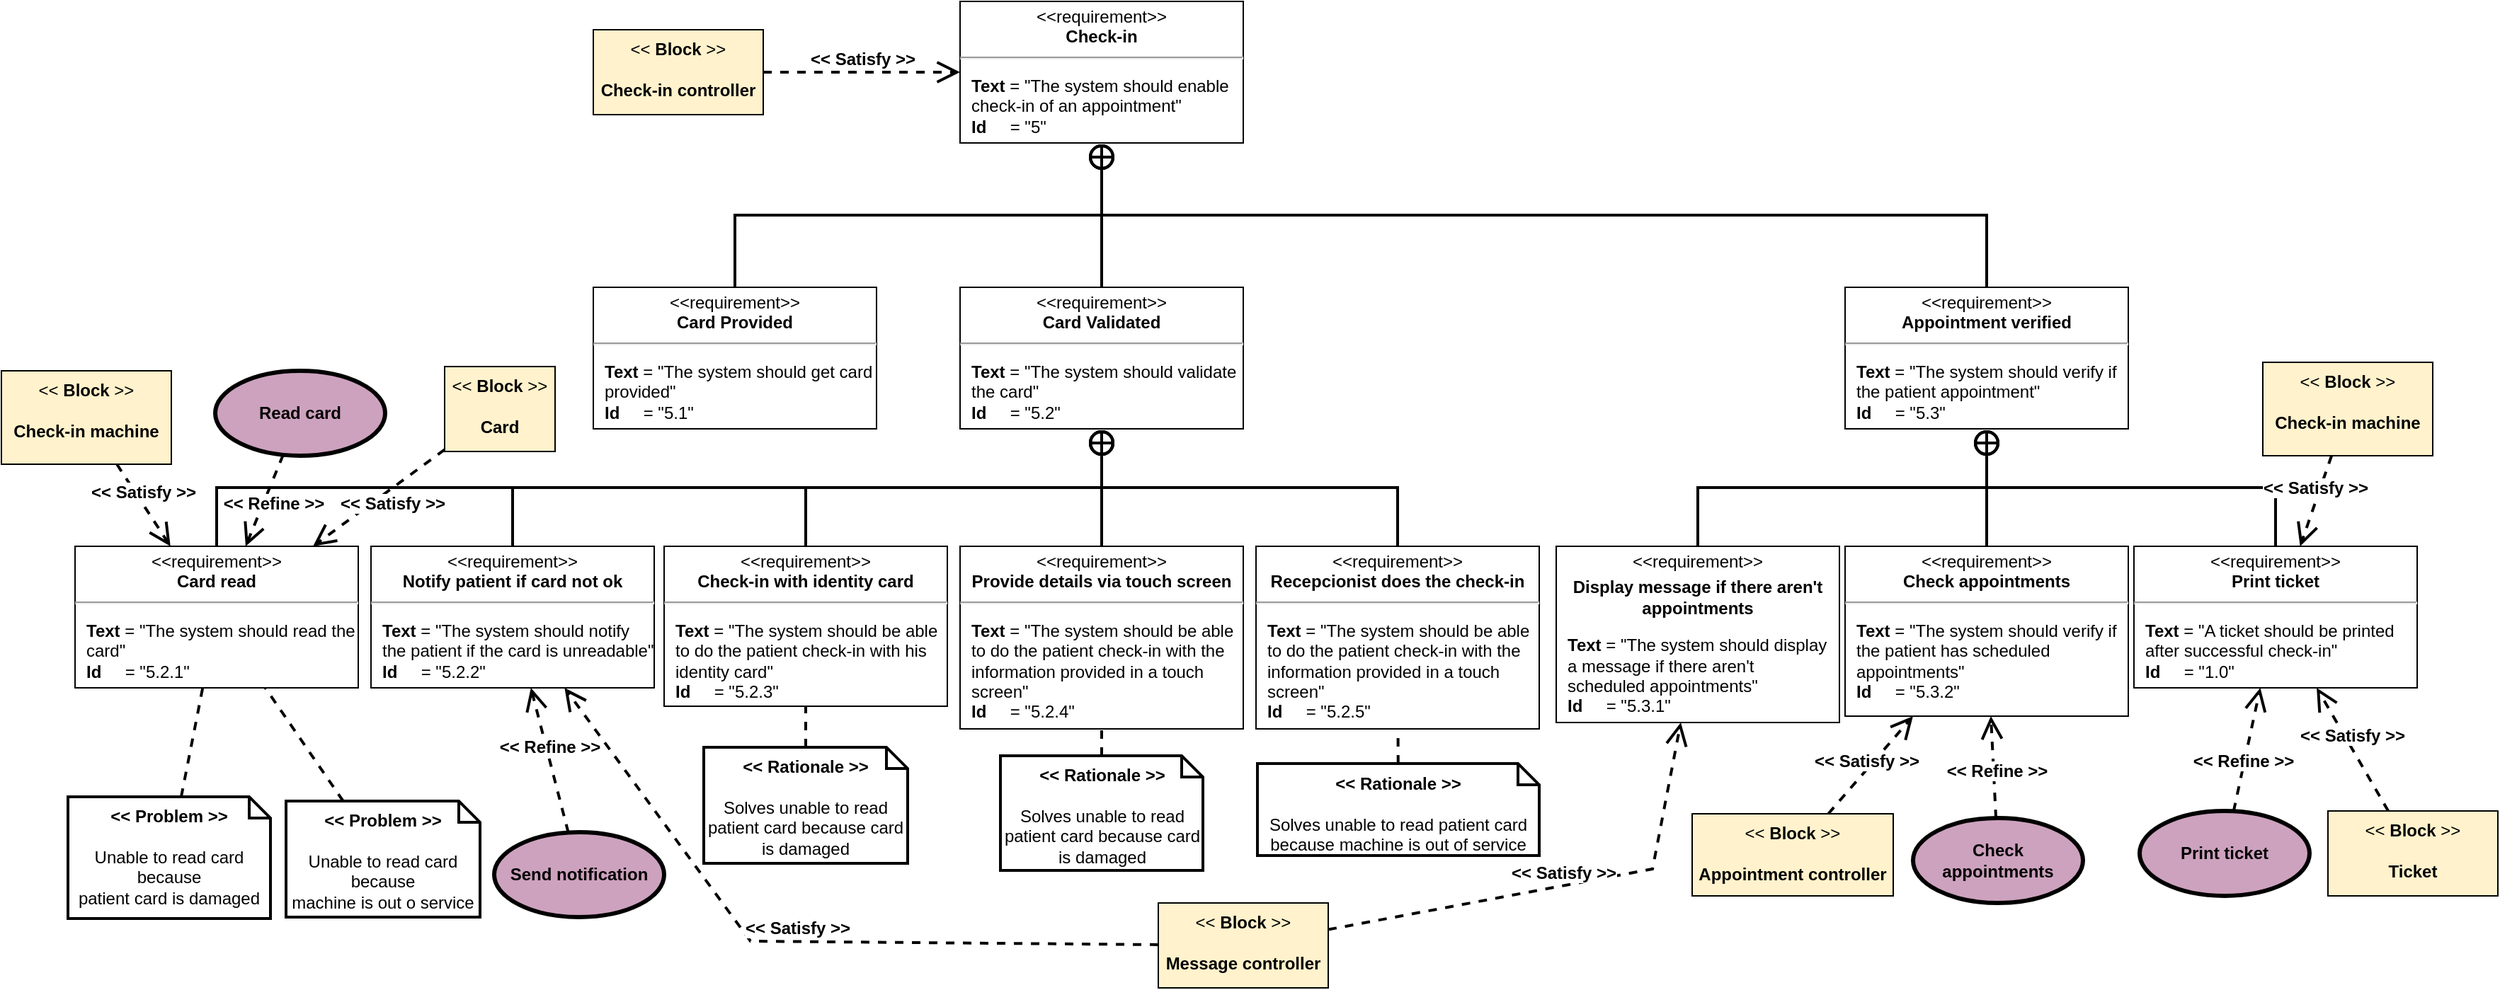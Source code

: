 <mxfile version="24.4.10" type="github">
  <diagram name="Page-1" id="pqKrRmiH1XkKmJXzSl1p">
    <mxGraphModel dx="1687" dy="945" grid="0" gridSize="10" guides="1" tooltips="1" connect="1" arrows="1" fold="1" page="0" pageScale="1" pageWidth="827" pageHeight="1169" math="0" shadow="0">
      <root>
        <mxCell id="0" />
        <mxCell id="1" parent="0" />
        <mxCell id="SoJI1gZDdz-2HXidh8P8-1" value="&lt;p style=&quot;margin:0px;margin-top:4px;text-align:center;&quot;&gt;&amp;lt;&amp;lt;requirement&amp;gt;&amp;gt;&lt;br&gt;&lt;b&gt;Check-in&lt;/b&gt;&lt;/p&gt;&lt;hr&gt;&lt;p&gt;&lt;/p&gt;&lt;p style=&quot;margin:0px;margin-left:8px;text-align:left;&quot;&gt;&lt;b&gt;Text&amp;nbsp;&lt;/b&gt;= &quot;The system should enable check-in of an appointment&quot;&lt;br&gt;&lt;b&gt;Id&amp;nbsp; &amp;nbsp; &amp;nbsp;&lt;/b&gt;= &quot;5&quot;&lt;/p&gt;" style="shape=rect;overflow=fill;html=1;whiteSpace=wrap;align=center;" parent="1" vertex="1">
          <mxGeometry x="805.0" y="35" width="200" height="100" as="geometry" />
        </mxCell>
        <mxCell id="SoJI1gZDdz-2HXidh8P8-2" value="&lt;p style=&quot;margin:0px;margin-top:4px;text-align:center;&quot;&gt;&amp;lt;&amp;lt;requirement&amp;gt;&amp;gt;&lt;br&gt;&lt;b&gt;Card Provided&lt;/b&gt;&lt;/p&gt;&lt;hr&gt;&lt;p&gt;&lt;/p&gt;&lt;p style=&quot;margin:0px;margin-left:8px;text-align:left;&quot;&gt;&lt;b&gt;Text&amp;nbsp;&lt;/b&gt;= &quot;The system should&lt;span style=&quot;background-color: initial;&quot;&gt;&amp;nbsp;get card provided&quot;&lt;/span&gt;&lt;/p&gt;&lt;p style=&quot;margin:0px;margin-left:8px;text-align:left;&quot;&gt;&lt;b&gt;Id&amp;nbsp; &amp;nbsp; &amp;nbsp;&lt;/b&gt;= &quot;5.1&quot;&lt;/p&gt;" style="shape=rect;overflow=fill;html=1;whiteSpace=wrap;align=center;" parent="1" vertex="1">
          <mxGeometry x="546.0" y="237" width="200" height="100" as="geometry" />
        </mxCell>
        <mxCell id="SoJI1gZDdz-2HXidh8P8-4" value="&lt;p style=&quot;margin:0px;margin-top:4px;text-align:center;&quot;&gt;&amp;lt;&amp;lt;requirement&amp;gt;&amp;gt;&lt;br&gt;&lt;b&gt;Card Validated&lt;/b&gt;&lt;/p&gt;&lt;hr&gt;&lt;p&gt;&lt;/p&gt;&lt;p style=&quot;margin:0px;margin-left:8px;text-align:left;&quot;&gt;&lt;b&gt;Text&amp;nbsp;&lt;/b&gt;= &quot;The system should validate the card&quot;&lt;br&gt;&lt;b&gt;Id&amp;nbsp; &amp;nbsp; &amp;nbsp;&lt;/b&gt;= &quot;5.2&quot;&lt;/p&gt;" style="shape=rect;overflow=fill;html=1;whiteSpace=wrap;align=center;" parent="1" vertex="1">
          <mxGeometry x="805.0" y="237" width="200" height="100" as="geometry" />
        </mxCell>
        <mxCell id="SoJI1gZDdz-2HXidh8P8-8" value="&lt;p style=&quot;margin:0px;margin-top:4px;text-align:center;&quot;&gt;&amp;lt;&amp;lt;requirement&amp;gt;&amp;gt;&lt;br&gt;&lt;b&gt;Card read&lt;/b&gt;&lt;/p&gt;&lt;hr&gt;&lt;p&gt;&lt;/p&gt;&lt;p style=&quot;margin:0px;margin-left:8px;text-align:left;&quot;&gt;&lt;b&gt;Text&amp;nbsp;&lt;/b&gt;= &quot;The system should read the card&quot;&lt;br&gt;&lt;b&gt;Id&amp;nbsp; &amp;nbsp; &amp;nbsp;&lt;/b&gt;= &quot;5.2.1&quot;&lt;/p&gt;" style="shape=rect;overflow=fill;html=1;whiteSpace=wrap;align=center;" parent="1" vertex="1">
          <mxGeometry x="180.0" y="420" width="200" height="100" as="geometry" />
        </mxCell>
        <mxCell id="SoJI1gZDdz-2HXidh8P8-15" value="&amp;lt;&amp;lt; &lt;b&gt;Block &lt;/b&gt;&amp;gt;&amp;gt;&lt;div&gt;&lt;br&gt;&lt;b&gt;Check-in controller&lt;/b&gt;&lt;/div&gt;" style="shape=rect;html=1;whiteSpace=wrap;align=center;verticalAlign=top;fillColor=#FFF2CC;" parent="1" vertex="1">
          <mxGeometry x="546" y="55" width="120" height="60" as="geometry" />
        </mxCell>
        <mxCell id="SoJI1gZDdz-2HXidh8P8-16" value="&lt;font style=&quot;font-size: 12px;&quot;&gt;&lt;b&gt;&amp;lt;&amp;lt; Satisfy &amp;gt;&amp;gt;&lt;/b&gt;&lt;/font&gt;" style="edgeStyle=none;html=1;endArrow=open;endSize=12;dashed=1;verticalAlign=bottom;rounded=0;strokeWidth=2;" parent="1" source="SoJI1gZDdz-2HXidh8P8-15" target="SoJI1gZDdz-2HXidh8P8-1" edge="1">
          <mxGeometry width="160" relative="1" as="geometry">
            <mxPoint x="573" y="172.0" as="sourcePoint" />
            <mxPoint x="573" y="96" as="targetPoint" />
          </mxGeometry>
        </mxCell>
        <mxCell id="SoJI1gZDdz-2HXidh8P8-19" value="&lt;font style=&quot;font-size: 12px;&quot;&gt;&lt;b&gt;&amp;lt;&amp;lt; Refine &amp;gt;&amp;gt;&lt;/b&gt;&lt;/font&gt;" style="edgeStyle=none;html=1;endArrow=open;endSize=12;dashed=1;verticalAlign=bottom;rounded=0;strokeWidth=2;" parent="1" source="rM3zX1CbjfDdGFKikgZc-4" target="SoJI1gZDdz-2HXidh8P8-8" edge="1">
          <mxGeometry x="0.243" y="10" width="160" relative="1" as="geometry">
            <mxPoint x="12.162" y="702.646" as="sourcePoint" />
            <mxPoint x="490" y="600" as="targetPoint" />
            <Array as="points" />
            <mxPoint as="offset" />
          </mxGeometry>
        </mxCell>
        <mxCell id="SoJI1gZDdz-2HXidh8P8-20" value="&amp;lt;&amp;lt; &lt;b&gt;Block &lt;/b&gt;&amp;gt;&amp;gt;&lt;div&gt;&lt;br&gt;&lt;b&gt;Message controller&lt;/b&gt;&lt;/div&gt;" style="shape=rect;html=1;whiteSpace=wrap;align=center;verticalAlign=top;fillColor=#FFF2CC;" parent="1" vertex="1">
          <mxGeometry x="945" y="672" width="120" height="60" as="geometry" />
        </mxCell>
        <mxCell id="SoJI1gZDdz-2HXidh8P8-22" value="&lt;font style=&quot;font-size: 12px;&quot;&gt;&lt;b&gt;&amp;lt;&amp;lt; Satisfy &amp;gt;&amp;gt;&lt;/b&gt;&lt;/font&gt;" style="edgeStyle=none;html=1;endArrow=open;endSize=12;dashed=1;verticalAlign=bottom;rounded=0;strokeWidth=2;" parent="1" source="SoJI1gZDdz-2HXidh8P8-20" target="p8dx99wFu626VGw1pQQ9-1" edge="1">
          <mxGeometry width="160" relative="1" as="geometry">
            <mxPoint x="330" y="600.0" as="sourcePoint" />
            <mxPoint x="490" y="600.0" as="targetPoint" />
            <Array as="points">
              <mxPoint x="657" y="699" />
            </Array>
          </mxGeometry>
        </mxCell>
        <mxCell id="SoJI1gZDdz-2HXidh8P8-24" value="&lt;p style=&quot;margin:0px;margin-top:4px;text-align:center;&quot;&gt;&amp;lt;&amp;lt;requirement&amp;gt;&amp;gt;&lt;br&gt;&lt;b&gt;Appointment verified&lt;/b&gt;&lt;/p&gt;&lt;hr&gt;&lt;p&gt;&lt;/p&gt;&lt;p style=&quot;margin:0px;margin-left:8px;text-align:left;&quot;&gt;&lt;b&gt;Text&amp;nbsp;&lt;/b&gt;= &quot;The system should verify if the patient appointment&quot;&lt;br&gt;&lt;b&gt;Id&amp;nbsp; &amp;nbsp; &amp;nbsp;&lt;/b&gt;= &quot;5.3&quot;&lt;/p&gt;" style="shape=rect;overflow=fill;html=1;whiteSpace=wrap;align=center;" parent="1" vertex="1">
          <mxGeometry x="1430" y="237" width="200" height="100" as="geometry" />
        </mxCell>
        <mxCell id="SoJI1gZDdz-2HXidh8P8-26" value="&lt;font style=&quot;font-size: 12px;&quot;&gt;&lt;b&gt;&amp;lt;&amp;lt; Refine &amp;gt;&amp;gt;&lt;/b&gt;&lt;/font&gt;" style="edgeStyle=none;html=1;endArrow=open;endSize=12;dashed=1;verticalAlign=bottom;rounded=0;strokeWidth=2;" parent="1" source="dy0HYNb4Up0qwDH1WGbn-1" target="p8dx99wFu626VGw1pQQ9-1" edge="1">
          <mxGeometry width="160" relative="1" as="geometry">
            <mxPoint x="512.203" y="641.011" as="sourcePoint" />
            <mxPoint x="490" y="470" as="targetPoint" />
          </mxGeometry>
        </mxCell>
        <mxCell id="SoJI1gZDdz-2HXidh8P8-28" value="&lt;p style=&quot;margin:0px;margin-top:4px;text-align:center;&quot;&gt;&amp;lt;&amp;lt;requirement&amp;gt;&amp;gt;&lt;br&gt;&lt;b&gt;Check appointments&lt;/b&gt;&lt;/p&gt;&lt;hr&gt;&lt;p&gt;&lt;/p&gt;&lt;p style=&quot;margin:0px;margin-left:8px;text-align:left;&quot;&gt;&lt;b&gt;Text&amp;nbsp;&lt;/b&gt;= &quot;&lt;font style=&quot;font-size: 12px;&quot;&gt;The system should verify if the patient has scheduled appointments&lt;/font&gt;&lt;span style=&quot;background-color: initial;&quot;&gt;&quot;&lt;/span&gt;&lt;/p&gt;&lt;p style=&quot;margin:0px;margin-left:8px;text-align:left;&quot;&gt;&lt;b&gt;Id&amp;nbsp; &amp;nbsp; &amp;nbsp;&lt;/b&gt;= &quot;5.3.2&quot;&lt;/p&gt;" style="shape=rect;overflow=fill;html=1;whiteSpace=wrap;align=center;" parent="1" vertex="1">
          <mxGeometry x="1430" y="420" width="200" height="120" as="geometry" />
        </mxCell>
        <mxCell id="SoJI1gZDdz-2HXidh8P8-43" value="Check appointments" style="shape=ellipse;html=1;strokeWidth=3;fontStyle=1;whiteSpace=wrap;align=center;perimeter=ellipsePerimeter;fillColor=#CDA2BE;" parent="1" vertex="1">
          <mxGeometry x="1478.0" y="612" width="120" height="60" as="geometry" />
        </mxCell>
        <mxCell id="SoJI1gZDdz-2HXidh8P8-45" value="&lt;font style=&quot;font-size: 12px;&quot;&gt;&lt;b&gt;&amp;lt;&amp;lt; Refine &amp;gt;&amp;gt;&lt;/b&gt;&lt;/font&gt;" style="edgeStyle=none;html=1;endArrow=open;endSize=12;dashed=1;verticalAlign=bottom;rounded=0;strokeWidth=2;" parent="1" source="SoJI1gZDdz-2HXidh8P8-43" target="SoJI1gZDdz-2HXidh8P8-28" edge="1">
          <mxGeometry x="-0.328" y="-2" width="160" relative="1" as="geometry">
            <mxPoint x="1220" y="466.5" as="sourcePoint" />
            <mxPoint x="1380" y="466.5" as="targetPoint" />
            <mxPoint as="offset" />
          </mxGeometry>
        </mxCell>
        <mxCell id="SoJI1gZDdz-2HXidh8P8-46" value="Print ticket" style="shape=ellipse;html=1;strokeWidth=3;fontStyle=1;whiteSpace=wrap;align=center;perimeter=ellipsePerimeter;fillColor=#CDA2BE;" parent="1" vertex="1">
          <mxGeometry x="1638" y="607" width="120" height="60" as="geometry" />
        </mxCell>
        <mxCell id="SoJI1gZDdz-2HXidh8P8-48" value="&lt;font style=&quot;font-size: 12px;&quot;&gt;&lt;b&gt;&amp;lt;&amp;lt; Refine &amp;gt;&amp;gt;&lt;/b&gt;&lt;/font&gt;" style="edgeStyle=none;html=1;endArrow=open;endSize=12;dashed=1;verticalAlign=bottom;rounded=0;strokeWidth=2;" parent="1" source="SoJI1gZDdz-2HXidh8P8-46" target="p8dx99wFu626VGw1pQQ9-8" edge="1">
          <mxGeometry x="-0.384" y="-1" width="160" relative="1" as="geometry">
            <mxPoint x="1166" y="466.5" as="sourcePoint" />
            <mxPoint x="1719.731" y="546" as="targetPoint" />
            <mxPoint as="offset" />
          </mxGeometry>
        </mxCell>
        <mxCell id="SoJI1gZDdz-2HXidh8P8-49" value="&amp;lt;&amp;lt; &lt;b&gt;Block &lt;/b&gt;&amp;gt;&amp;gt;&lt;div&gt;&lt;br&gt;&lt;b&gt;Appointment controller&lt;/b&gt;&lt;/div&gt;" style="shape=rect;html=1;whiteSpace=wrap;align=center;verticalAlign=top;fillColor=#FFF2CC;" parent="1" vertex="1">
          <mxGeometry x="1322" y="609" width="142" height="58" as="geometry" />
        </mxCell>
        <mxCell id="rM3zX1CbjfDdGFKikgZc-1" value="&amp;lt;&amp;lt; &lt;b&gt;Block &lt;/b&gt;&amp;gt;&amp;gt;&lt;div&gt;&lt;br&gt;&lt;b&gt;Card&lt;/b&gt;&lt;/div&gt;" style="shape=rect;html=1;whiteSpace=wrap;align=center;verticalAlign=top;fillColor=#FFF2CC;" parent="1" vertex="1">
          <mxGeometry x="441" y="293" width="78" height="60" as="geometry" />
        </mxCell>
        <mxCell id="rM3zX1CbjfDdGFKikgZc-2" value="&lt;font style=&quot;font-size: 12px;&quot;&gt;&lt;b&gt;&amp;lt;&amp;lt; Satisfy &amp;gt;&amp;gt;&lt;/b&gt;&lt;/font&gt;" style="edgeStyle=none;html=1;endArrow=open;endSize=12;dashed=1;verticalAlign=bottom;rounded=0;strokeWidth=2;" parent="1" source="rM3zX1CbjfDdGFKikgZc-1" target="SoJI1gZDdz-2HXidh8P8-8" edge="1">
          <mxGeometry x="-0.003" y="16" width="160" relative="1" as="geometry">
            <mxPoint x="83" y="446.0" as="sourcePoint" />
            <mxPoint x="243" y="446.0" as="targetPoint" />
            <mxPoint as="offset" />
          </mxGeometry>
        </mxCell>
        <mxCell id="rM3zX1CbjfDdGFKikgZc-4" value="Read card" style="shape=ellipse;html=1;strokeWidth=3;fontStyle=1;whiteSpace=wrap;align=center;perimeter=ellipsePerimeter;fillColor=#CDA2BE;" parent="1" vertex="1">
          <mxGeometry x="279.0" y="296" width="120" height="60" as="geometry" />
        </mxCell>
        <mxCell id="rM3zX1CbjfDdGFKikgZc-6" value="&lt;p style=&quot;margin:0px;margin-top:4px;text-align:center;&quot;&gt;&amp;lt;&amp;lt;requirement&amp;gt;&amp;gt;&lt;br&gt;&lt;/p&gt;&lt;p style=&quot;margin:0px;margin-top:4px;text-align:center;&quot;&gt;&lt;b&gt;Display message if there aren&#39;t appointments&lt;/b&gt;&lt;/p&gt;&lt;p&gt;&lt;/p&gt;&lt;p style=&quot;margin:0px;margin-left:8px;text-align:left;&quot;&gt;&lt;b&gt;Text&amp;nbsp;&lt;/b&gt;= &quot;&lt;span style=&quot;background-color: initial;&quot;&gt;The system should d&lt;/span&gt;&lt;span style=&quot;background-color: initial; text-align: center;&quot;&gt;isplay a message if there aren&#39;t&lt;/span&gt;&lt;/p&gt;&lt;p style=&quot;margin:0px;margin-left:8px;text-align:left;&quot;&gt;&lt;span style=&quot;text-align: center; background-color: initial;&quot;&gt;scheduled appointments&lt;/span&gt;&quot;&lt;br&gt;&lt;b&gt;Id&amp;nbsp; &amp;nbsp; &amp;nbsp;&lt;/b&gt;= &quot;5.3.1&quot;&lt;/p&gt;" style="shape=rect;overflow=fill;html=1;whiteSpace=wrap;align=center;" parent="1" vertex="1">
          <mxGeometry x="1226" y="420" width="200" height="124.5" as="geometry" />
        </mxCell>
        <mxCell id="rM3zX1CbjfDdGFKikgZc-7" value="" style="endArrow=circlePlus;html=1;rounded=0;strokeWidth=2;endFill=0;entryX=0.5;entryY=1;entryDx=0;entryDy=0;edgeStyle=orthogonalEdgeStyle;" parent="1" source="SoJI1gZDdz-2HXidh8P8-28" target="SoJI1gZDdz-2HXidh8P8-24" edge="1">
          <mxGeometry width="50" height="50" relative="1" as="geometry">
            <mxPoint x="1363" y="495.5" as="sourcePoint" />
            <mxPoint x="1389.664" y="402.5" as="targetPoint" />
          </mxGeometry>
        </mxCell>
        <mxCell id="rM3zX1CbjfDdGFKikgZc-10" value="" style="endArrow=circlePlus;html=1;rounded=0;strokeWidth=2;endFill=0;entryX=0.5;entryY=1;entryDx=0;entryDy=0;edgeStyle=orthogonalEdgeStyle;exitX=0.5;exitY=0;exitDx=0;exitDy=0;" parent="1" source="rM3zX1CbjfDdGFKikgZc-6" target="SoJI1gZDdz-2HXidh8P8-24" edge="1">
          <mxGeometry width="50" height="50" relative="1" as="geometry">
            <mxPoint x="1284.999" y="431.5" as="sourcePoint" />
            <mxPoint x="1388.98" y="342" as="targetPoint" />
          </mxGeometry>
        </mxCell>
        <mxCell id="rM3zX1CbjfDdGFKikgZc-11" value="&lt;font style=&quot;font-size: 12px;&quot;&gt;&lt;b&gt;&amp;lt;&amp;lt; Satisfy &amp;gt;&amp;gt;&lt;/b&gt;&lt;/font&gt;" style="edgeStyle=none;html=1;endArrow=open;endSize=12;dashed=1;verticalAlign=bottom;rounded=0;strokeWidth=2;" parent="1" source="SoJI1gZDdz-2HXidh8P8-20" target="rM3zX1CbjfDdGFKikgZc-6" edge="1">
          <mxGeometry width="160" relative="1" as="geometry">
            <mxPoint x="1463.912" y="659" as="sourcePoint" />
            <mxPoint x="1286" y="526.5" as="targetPoint" />
            <Array as="points">
              <mxPoint x="1294" y="648" />
            </Array>
          </mxGeometry>
        </mxCell>
        <mxCell id="rM3zX1CbjfDdGFKikgZc-15" value="&amp;lt;&amp;lt; &lt;b&gt;Block &lt;/b&gt;&amp;gt;&amp;gt;&lt;div&gt;&lt;br&gt;&lt;b&gt;Ticket&lt;/b&gt;&lt;/div&gt;" style="shape=rect;html=1;whiteSpace=wrap;align=center;verticalAlign=top;fillColor=#FFF2CC;" parent="1" vertex="1">
          <mxGeometry x="1771" y="607" width="120" height="60" as="geometry" />
        </mxCell>
        <mxCell id="rM3zX1CbjfDdGFKikgZc-16" value="&lt;font style=&quot;font-size: 12px;&quot;&gt;&lt;b&gt;&amp;lt;&amp;lt; Satisfy &amp;gt;&amp;gt;&lt;/b&gt;&lt;/font&gt;" style="edgeStyle=none;html=1;endArrow=open;endSize=12;dashed=1;verticalAlign=bottom;rounded=0;strokeWidth=2;" parent="1" source="rM3zX1CbjfDdGFKikgZc-15" target="p8dx99wFu626VGw1pQQ9-8" edge="1">
          <mxGeometry width="160" relative="1" as="geometry">
            <mxPoint x="1901.37" y="547.5" as="sourcePoint" />
            <mxPoint x="1772.446" y="546" as="targetPoint" />
          </mxGeometry>
        </mxCell>
        <mxCell id="rM3zX1CbjfDdGFKikgZc-17" value="&lt;span style=&quot;background-color: initial;&quot;&gt;&lt;b&gt;&amp;lt;&amp;lt; Problem &amp;gt;&amp;gt;&lt;/b&gt;&lt;/span&gt;&lt;div&gt;&lt;div style=&quot;font-weight: bold; text-align: left;&quot;&gt;&lt;br&gt;&lt;/div&gt;&lt;div style=&quot;&quot;&gt;Unable to read card because&lt;/div&gt;&lt;/div&gt;&lt;div style=&quot;&quot;&gt;machine is out o service&lt;/div&gt;&lt;div style=&quot;&quot;&gt;&lt;br&gt;&lt;/div&gt;" style="shape=note;size=15;align=center;spacingLeft=0;html=1;whiteSpace=wrap;verticalAlign=top;strokeWidth=2;" parent="1" vertex="1">
          <mxGeometry x="329" y="600" width="137" height="82" as="geometry" />
        </mxCell>
        <mxCell id="rM3zX1CbjfDdGFKikgZc-18" style="rounded=0;orthogonalLoop=1;jettySize=auto;html=1;endArrow=none;endFill=0;strokeWidth=2;dashed=1;" parent="1" source="rM3zX1CbjfDdGFKikgZc-17" target="SoJI1gZDdz-2HXidh8P8-8" edge="1">
          <mxGeometry relative="1" as="geometry">
            <mxPoint x="264" y="615" as="sourcePoint" />
            <mxPoint x="264" y="544" as="targetPoint" />
          </mxGeometry>
        </mxCell>
        <mxCell id="rM3zX1CbjfDdGFKikgZc-19" value="&lt;span style=&quot;background-color: initial;&quot;&gt;&lt;b&gt;&amp;lt;&amp;lt; Problem &amp;gt;&amp;gt;&lt;/b&gt;&lt;/span&gt;&lt;div&gt;&lt;div style=&quot;font-weight: bold; text-align: left;&quot;&gt;&lt;br&gt;&lt;/div&gt;&lt;div style=&quot;&quot;&gt;Unable to read card because&lt;/div&gt;&lt;/div&gt;&lt;div style=&quot;&quot;&gt;patient card is damaged&lt;/div&gt;" style="shape=note;size=15;align=center;spacingLeft=0;html=1;whiteSpace=wrap;verticalAlign=top;strokeWidth=2;" parent="1" vertex="1">
          <mxGeometry x="175" y="597" width="143" height="86" as="geometry" />
        </mxCell>
        <mxCell id="rM3zX1CbjfDdGFKikgZc-20" style="rounded=0;orthogonalLoop=1;jettySize=auto;html=1;endArrow=none;endFill=0;strokeWidth=2;dashed=1;" parent="1" source="rM3zX1CbjfDdGFKikgZc-19" target="SoJI1gZDdz-2HXidh8P8-8" edge="1">
          <mxGeometry relative="1" as="geometry">
            <mxPoint x="158" y="644" as="sourcePoint" />
            <mxPoint x="250" y="530" as="targetPoint" />
          </mxGeometry>
        </mxCell>
        <mxCell id="rM3zX1CbjfDdGFKikgZc-21" value="" style="endArrow=circlePlus;html=1;rounded=0;strokeWidth=2;endFill=0;entryX=0.5;entryY=1;entryDx=0;entryDy=0;exitX=0.5;exitY=0;exitDx=0;exitDy=0;edgeStyle=orthogonalEdgeStyle;" parent="1" source="p8dx99wFu626VGw1pQQ9-1" target="SoJI1gZDdz-2HXidh8P8-4" edge="1">
          <mxGeometry width="50" height="50" relative="1" as="geometry">
            <mxPoint x="499" y="420" as="sourcePoint" />
            <mxPoint x="443" y="344.5" as="targetPoint" />
          </mxGeometry>
        </mxCell>
        <mxCell id="rM3zX1CbjfDdGFKikgZc-24" value="" style="endArrow=circlePlus;html=1;rounded=0;strokeWidth=2;endFill=0;entryX=0.5;entryY=1;entryDx=0;entryDy=0;exitX=0.5;exitY=0;exitDx=0;exitDy=0;edgeStyle=orthogonalEdgeStyle;" parent="1" source="SoJI1gZDdz-2HXidh8P8-8" target="SoJI1gZDdz-2HXidh8P8-4" edge="1">
          <mxGeometry width="50" height="50" relative="1" as="geometry">
            <mxPoint x="478" y="420" as="sourcePoint" />
            <mxPoint x="364" y="340" as="targetPoint" />
          </mxGeometry>
        </mxCell>
        <mxCell id="rM3zX1CbjfDdGFKikgZc-25" value="" style="endArrow=circlePlus;html=1;rounded=0;strokeWidth=2;endFill=0;entryX=0.5;entryY=1;entryDx=0;entryDy=0;exitX=0.5;exitY=0;exitDx=0;exitDy=0;edgeStyle=orthogonalEdgeStyle;" parent="1" source="p8dx99wFu626VGw1pQQ9-3" target="SoJI1gZDdz-2HXidh8P8-4" edge="1">
          <mxGeometry width="50" height="50" relative="1" as="geometry">
            <mxPoint x="726" y="420" as="sourcePoint" />
            <mxPoint x="607" y="336" as="targetPoint" />
          </mxGeometry>
        </mxCell>
        <mxCell id="rM3zX1CbjfDdGFKikgZc-28" value="" style="endArrow=circlePlus;html=1;rounded=0;strokeWidth=2;endFill=0;entryX=0.5;entryY=1;entryDx=0;entryDy=0;exitX=0.5;exitY=0;exitDx=0;exitDy=0;edgeStyle=orthogonalEdgeStyle;" parent="1" source="p8dx99wFu626VGw1pQQ9-4" target="SoJI1gZDdz-2HXidh8P8-4" edge="1">
          <mxGeometry width="50" height="50" relative="1" as="geometry">
            <mxPoint x="950" y="420" as="sourcePoint" />
            <mxPoint x="410" y="350" as="targetPoint" />
          </mxGeometry>
        </mxCell>
        <mxCell id="rM3zX1CbjfDdGFKikgZc-31" value="" style="endArrow=circlePlus;html=1;rounded=0;strokeWidth=2;endFill=0;entryX=0.5;entryY=1;entryDx=0;entryDy=0;exitX=0.5;exitY=0;exitDx=0;exitDy=0;edgeStyle=orthogonalEdgeStyle;" parent="1" source="p8dx99wFu626VGw1pQQ9-5" target="SoJI1gZDdz-2HXidh8P8-4" edge="1">
          <mxGeometry width="50" height="50" relative="1" as="geometry">
            <mxPoint x="1182" y="420" as="sourcePoint" />
            <mxPoint x="410" y="350" as="targetPoint" />
          </mxGeometry>
        </mxCell>
        <mxCell id="rM3zX1CbjfDdGFKikgZc-32" value="&lt;span style=&quot;background-color: initial;&quot;&gt;&lt;b&gt;&amp;lt;&amp;lt; Rationale &amp;gt;&amp;gt;&lt;/b&gt;&lt;/span&gt;&lt;div&gt;&lt;div style=&quot;font-weight: bold; text-align: left;&quot;&gt;&lt;br&gt;&lt;/div&gt;&lt;div style=&quot;&quot;&gt;Solves unable to read patient card because&amp;nbsp;&lt;span style=&quot;background-color: initial;&quot;&gt;card is damaged&lt;/span&gt;&lt;/div&gt;&lt;/div&gt;" style="shape=note;size=15;align=center;spacingLeft=0;html=1;whiteSpace=wrap;verticalAlign=top;strokeWidth=2;" parent="1" vertex="1">
          <mxGeometry x="624" y="562" width="144" height="82" as="geometry" />
        </mxCell>
        <mxCell id="rM3zX1CbjfDdGFKikgZc-33" style="rounded=0;orthogonalLoop=1;jettySize=auto;html=1;endArrow=none;endFill=0;strokeWidth=2;dashed=1;" parent="1" source="rM3zX1CbjfDdGFKikgZc-32" target="p8dx99wFu626VGw1pQQ9-3" edge="1">
          <mxGeometry relative="1" as="geometry">
            <mxPoint x="908" y="709.5" as="sourcePoint" />
            <mxPoint x="752.758" y="520" as="targetPoint" />
          </mxGeometry>
        </mxCell>
        <mxCell id="rM3zX1CbjfDdGFKikgZc-35" value="&lt;span style=&quot;background-color: initial;&quot;&gt;&lt;b&gt;&amp;lt;&amp;lt; Rationale &amp;gt;&amp;gt;&lt;/b&gt;&lt;/span&gt;&lt;div&gt;&lt;div style=&quot;font-weight: bold; text-align: left;&quot;&gt;&lt;br&gt;&lt;/div&gt;&lt;div style=&quot;&quot;&gt;Solves unable to read patient card because&amp;nbsp;&lt;span style=&quot;background-color: initial;&quot;&gt;card is damaged&lt;/span&gt;&lt;/div&gt;&lt;/div&gt;" style="shape=note;size=15;align=center;spacingLeft=0;html=1;whiteSpace=wrap;verticalAlign=top;strokeWidth=2;" parent="1" vertex="1">
          <mxGeometry x="833.5" y="568" width="143" height="81" as="geometry" />
        </mxCell>
        <mxCell id="rM3zX1CbjfDdGFKikgZc-36" style="rounded=0;orthogonalLoop=1;jettySize=auto;html=1;endArrow=none;endFill=0;strokeWidth=2;dashed=1;" parent="1" source="rM3zX1CbjfDdGFKikgZc-35" target="p8dx99wFu626VGw1pQQ9-4" edge="1">
          <mxGeometry relative="1" as="geometry">
            <mxPoint x="1190" y="741.5" as="sourcePoint" />
            <mxPoint x="971.429" y="520" as="targetPoint" />
          </mxGeometry>
        </mxCell>
        <mxCell id="rM3zX1CbjfDdGFKikgZc-38" value="&lt;span style=&quot;background-color: initial;&quot;&gt;&lt;b&gt;&amp;lt;&amp;lt; Rationale &amp;gt;&amp;gt;&lt;/b&gt;&lt;/span&gt;&lt;div&gt;&lt;div style=&quot;font-weight: bold; text-align: left;&quot;&gt;&lt;br&gt;&lt;/div&gt;&lt;div style=&quot;&quot;&gt;Solves unable to read patient card because machine is out of service&lt;/div&gt;&lt;/div&gt;" style="shape=note;size=15;align=center;spacingLeft=0;html=1;whiteSpace=wrap;verticalAlign=top;strokeWidth=2;" parent="1" vertex="1">
          <mxGeometry x="1015" y="573.5" width="199" height="65" as="geometry" />
        </mxCell>
        <mxCell id="rM3zX1CbjfDdGFKikgZc-39" style="rounded=0;orthogonalLoop=1;jettySize=auto;html=1;endArrow=none;endFill=0;strokeWidth=2;dashed=1;" parent="1" source="rM3zX1CbjfDdGFKikgZc-38" target="p8dx99wFu626VGw1pQQ9-5" edge="1">
          <mxGeometry relative="1" as="geometry">
            <mxPoint x="1412.61" y="786.5" as="sourcePoint" />
            <mxPoint x="1202.33" y="520" as="targetPoint" />
          </mxGeometry>
        </mxCell>
        <mxCell id="rM3zX1CbjfDdGFKikgZc-40" value="" style="endArrow=circlePlus;html=1;rounded=0;strokeWidth=2;endFill=0;entryX=0.5;entryY=1;entryDx=0;entryDy=0;exitX=0.5;exitY=0;exitDx=0;exitDy=0;edgeStyle=orthogonalEdgeStyle;" parent="1" source="SoJI1gZDdz-2HXidh8P8-4" target="SoJI1gZDdz-2HXidh8P8-1" edge="1">
          <mxGeometry width="50" height="50" relative="1" as="geometry">
            <mxPoint x="868" y="254" as="sourcePoint" />
            <mxPoint x="895" y="152" as="targetPoint" />
          </mxGeometry>
        </mxCell>
        <mxCell id="rM3zX1CbjfDdGFKikgZc-41" value="" style="endArrow=circlePlus;html=1;rounded=0;strokeWidth=2;endFill=0;entryX=0.5;entryY=1;entryDx=0;entryDy=0;exitX=0.5;exitY=0;exitDx=0;exitDy=0;edgeStyle=orthogonalEdgeStyle;" parent="1" source="SoJI1gZDdz-2HXidh8P8-2" target="SoJI1gZDdz-2HXidh8P8-1" edge="1">
          <mxGeometry width="50" height="50" relative="1" as="geometry">
            <mxPoint x="234" y="252" as="sourcePoint" />
            <mxPoint x="856" y="147" as="targetPoint" />
          </mxGeometry>
        </mxCell>
        <mxCell id="rM3zX1CbjfDdGFKikgZc-42" value="" style="endArrow=circlePlus;html=1;rounded=0;strokeWidth=2;endFill=0;exitX=0.5;exitY=0;exitDx=0;exitDy=0;entryX=0.5;entryY=1;entryDx=0;entryDy=0;edgeStyle=orthogonalEdgeStyle;" parent="1" source="SoJI1gZDdz-2HXidh8P8-24" target="SoJI1gZDdz-2HXidh8P8-1" edge="1">
          <mxGeometry width="50" height="50" relative="1" as="geometry">
            <mxPoint x="140" y="250" as="sourcePoint" />
            <mxPoint x="633" y="145" as="targetPoint" />
          </mxGeometry>
        </mxCell>
        <mxCell id="rM3zX1CbjfDdGFKikgZc-44" value="&lt;font style=&quot;font-size: 12px;&quot;&gt;&lt;b&gt;&amp;lt;&amp;lt; Satisfy &amp;gt;&amp;gt;&lt;/b&gt;&lt;/font&gt;" style="edgeStyle=none;html=1;endArrow=open;endSize=12;dashed=1;verticalAlign=bottom;rounded=0;strokeWidth=2;" parent="1" source="SoJI1gZDdz-2HXidh8P8-49" target="SoJI1gZDdz-2HXidh8P8-28" edge="1">
          <mxGeometry x="-0.154" y="-2" width="160" relative="1" as="geometry">
            <mxPoint x="1238" y="666" as="sourcePoint" />
            <mxPoint x="1305" y="548" as="targetPoint" />
            <mxPoint as="offset" />
          </mxGeometry>
        </mxCell>
        <mxCell id="rM3zX1CbjfDdGFKikgZc-45" value="" style="endArrow=circlePlus;html=1;rounded=0;strokeWidth=2;endFill=0;entryX=0.5;entryY=1;entryDx=0;entryDy=0;edgeStyle=orthogonalEdgeStyle;exitX=0.5;exitY=0;exitDx=0;exitDy=0;" parent="1" source="p8dx99wFu626VGw1pQQ9-8" target="SoJI1gZDdz-2HXidh8P8-24" edge="1">
          <mxGeometry width="50" height="50" relative="1" as="geometry">
            <mxPoint x="1734" y="426.5" as="sourcePoint" />
            <mxPoint x="1440" y="347" as="targetPoint" />
          </mxGeometry>
        </mxCell>
        <mxCell id="dy0HYNb4Up0qwDH1WGbn-1" value="Send notification" style="shape=ellipse;html=1;strokeWidth=3;fontStyle=1;whiteSpace=wrap;align=center;perimeter=ellipsePerimeter;fillColor=#CDA2BE;" parent="1" vertex="1">
          <mxGeometry x="476.0" y="622" width="120" height="60" as="geometry" />
        </mxCell>
        <mxCell id="B2SpzCFKo5MrA_fXZDkC-1" value="&amp;lt;&amp;lt; &lt;b&gt;Block &lt;/b&gt;&amp;gt;&amp;gt;&lt;div&gt;&lt;br&gt;&lt;b&gt;Check-in machine&lt;/b&gt;&lt;/div&gt;" style="shape=rect;html=1;whiteSpace=wrap;align=center;verticalAlign=top;fillColor=#FFF2CC;" parent="1" vertex="1">
          <mxGeometry x="128" y="296" width="120" height="66" as="geometry" />
        </mxCell>
        <mxCell id="B2SpzCFKo5MrA_fXZDkC-2" value="&lt;font style=&quot;font-size: 12px;&quot;&gt;&lt;b&gt;&amp;lt;&amp;lt; Satisfy &amp;gt;&amp;gt;&lt;/b&gt;&lt;/font&gt;" style="edgeStyle=none;html=1;endArrow=open;endSize=12;dashed=1;verticalAlign=bottom;rounded=0;strokeWidth=2;" parent="1" source="B2SpzCFKo5MrA_fXZDkC-1" target="SoJI1gZDdz-2HXidh8P8-8" edge="1">
          <mxGeometry width="160" relative="1" as="geometry">
            <mxPoint x="201" y="379.58" as="sourcePoint" />
            <mxPoint x="143" y="531.417" as="targetPoint" />
          </mxGeometry>
        </mxCell>
        <mxCell id="B2SpzCFKo5MrA_fXZDkC-4" value="&amp;lt;&amp;lt; &lt;b&gt;Block &lt;/b&gt;&amp;gt;&amp;gt;&lt;div&gt;&lt;br&gt;&lt;b&gt;Check-in machine&lt;/b&gt;&lt;/div&gt;" style="shape=rect;html=1;whiteSpace=wrap;align=center;verticalAlign=top;fillColor=#FFF2CC;" parent="1" vertex="1">
          <mxGeometry x="1725" y="290" width="120" height="66" as="geometry" />
        </mxCell>
        <mxCell id="B2SpzCFKo5MrA_fXZDkC-5" value="&lt;font style=&quot;font-size: 12px;&quot;&gt;&lt;b&gt;&amp;lt;&amp;lt; Satisfy &amp;gt;&amp;gt;&lt;/b&gt;&lt;/font&gt;" style="edgeStyle=none;html=1;endArrow=open;endSize=12;dashed=1;verticalAlign=bottom;rounded=0;strokeWidth=2;" parent="1" source="B2SpzCFKo5MrA_fXZDkC-4" target="p8dx99wFu626VGw1pQQ9-8" edge="1">
          <mxGeometry width="160" relative="1" as="geometry">
            <mxPoint x="1934" y="559" as="sourcePoint" />
            <mxPoint x="1754.585" y="426.5" as="targetPoint" />
          </mxGeometry>
        </mxCell>
        <mxCell id="p8dx99wFu626VGw1pQQ9-1" value="&lt;p style=&quot;margin:0px;margin-top:4px;text-align:center;&quot;&gt;&amp;lt;&amp;lt;requirement&amp;gt;&amp;gt;&lt;br&gt;&lt;b&gt;Notify patient if card not ok&lt;/b&gt;&lt;/p&gt;&lt;hr&gt;&lt;p&gt;&lt;/p&gt;&lt;p style=&quot;margin:0px;margin-left:8px;text-align:left;&quot;&gt;&lt;b&gt;Text&amp;nbsp;&lt;/b&gt;= &quot;The system should notify the patient if the card is unreadable&quot;&lt;br&gt;&lt;b&gt;Id&amp;nbsp; &amp;nbsp; &amp;nbsp;&lt;/b&gt;= &quot;5.2.2&quot;&lt;/p&gt;" style="shape=rect;overflow=fill;html=1;whiteSpace=wrap;align=center;" parent="1" vertex="1">
          <mxGeometry x="389.0" y="420" width="200" height="100" as="geometry" />
        </mxCell>
        <mxCell id="p8dx99wFu626VGw1pQQ9-3" value="&lt;p style=&quot;margin:0px;margin-top:4px;text-align:center;&quot;&gt;&amp;lt;&amp;lt;requirement&amp;gt;&amp;gt;&lt;br&gt;&lt;b&gt;Check-in with identity card&lt;/b&gt;&lt;/p&gt;&lt;hr&gt;&lt;p&gt;&lt;/p&gt;&lt;p style=&quot;margin:0px;margin-left:8px;text-align:left;&quot;&gt;&lt;b&gt;Text&amp;nbsp;&lt;/b&gt;= &quot;The system should be able to do the patient check-in with his identity card&quot;&lt;br&gt;&lt;b&gt;Id&amp;nbsp; &amp;nbsp; &amp;nbsp;&lt;/b&gt;= &quot;5.2.3&quot;&lt;/p&gt;" style="shape=rect;overflow=fill;html=1;whiteSpace=wrap;align=center;" parent="1" vertex="1">
          <mxGeometry x="596" y="420" width="200" height="113" as="geometry" />
        </mxCell>
        <mxCell id="p8dx99wFu626VGw1pQQ9-4" value="&lt;p style=&quot;margin:0px;margin-top:4px;text-align:center;&quot;&gt;&amp;lt;&amp;lt;requirement&amp;gt;&amp;gt;&lt;br&gt;&lt;b&gt;Provide details via touch screen&lt;/b&gt;&lt;/p&gt;&lt;hr&gt;&lt;p&gt;&lt;/p&gt;&lt;p style=&quot;margin:0px;margin-left:8px;text-align:left;&quot;&gt;&lt;b&gt;Text&amp;nbsp;&lt;/b&gt;= &quot;The system should be able to do the patient check-in with the information provided in a touch screen&quot;&lt;br&gt;&lt;b&gt;Id&amp;nbsp; &amp;nbsp; &amp;nbsp;&lt;/b&gt;= &quot;5.2.4&quot;&lt;/p&gt;" style="shape=rect;overflow=fill;html=1;whiteSpace=wrap;align=center;" parent="1" vertex="1">
          <mxGeometry x="805" y="420" width="200" height="129" as="geometry" />
        </mxCell>
        <mxCell id="p8dx99wFu626VGw1pQQ9-5" value="&lt;p style=&quot;margin:0px;margin-top:4px;text-align:center;&quot;&gt;&amp;lt;&amp;lt;requirement&amp;gt;&amp;gt;&lt;br&gt;&lt;b&gt;Recepcionist does the check-in&lt;/b&gt;&lt;/p&gt;&lt;hr&gt;&lt;p&gt;&lt;/p&gt;&lt;p style=&quot;margin:0px;margin-left:8px;text-align:left;&quot;&gt;&lt;b&gt;Text&amp;nbsp;&lt;/b&gt;= &quot;The system should be able to do the patient check-in with the information provided in a touch screen&quot;&lt;br&gt;&lt;b&gt;Id&amp;nbsp; &amp;nbsp; &amp;nbsp;&lt;/b&gt;= &quot;5.2.5&quot;&lt;/p&gt;" style="shape=rect;overflow=fill;html=1;whiteSpace=wrap;align=center;" parent="1" vertex="1">
          <mxGeometry x="1014" y="420" width="200" height="129" as="geometry" />
        </mxCell>
        <mxCell id="p8dx99wFu626VGw1pQQ9-8" value="&lt;p style=&quot;margin:0px;margin-top:4px;text-align:center;&quot;&gt;&amp;lt;&amp;lt;requirement&amp;gt;&amp;gt;&lt;br&gt;&lt;b&gt;Print ticket&lt;/b&gt;&lt;/p&gt;&lt;hr&gt;&lt;p&gt;&lt;/p&gt;&lt;p style=&quot;margin:0px;margin-left:8px;text-align:left;&quot;&gt;&lt;b&gt;Text&amp;nbsp;&lt;/b&gt;= &quot;A ticket should be printed after successful check-in&quot;&lt;br&gt;&lt;b&gt;Id&amp;nbsp; &amp;nbsp; &amp;nbsp;&lt;/b&gt;= &quot;1.0&quot;&lt;br&gt;&lt;/p&gt;" style="shape=rect;overflow=fill;html=1;whiteSpace=wrap;align=center;" parent="1" vertex="1">
          <mxGeometry x="1634" y="420" width="200" height="100" as="geometry" />
        </mxCell>
      </root>
    </mxGraphModel>
  </diagram>
</mxfile>

